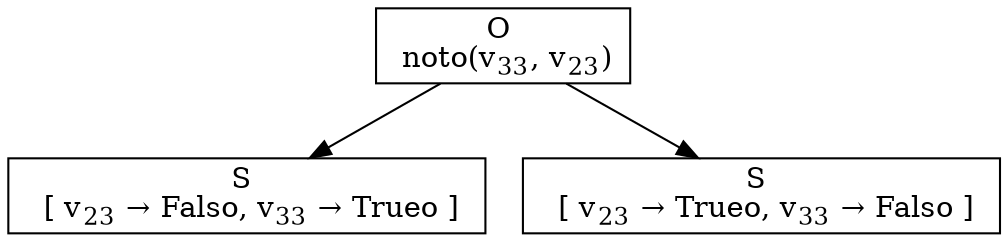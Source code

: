 digraph {
    graph [rankdir=TB
          ,bgcolor=transparent];
    node [shape=box
         ,fillcolor=white
         ,style=filled];
    0 [label=<O <BR/> noto(v<SUB>33</SUB>, v<SUB>23</SUB>)>];
    1 [label=<S <BR/>  [ v<SUB>23</SUB> &rarr; Falso, v<SUB>33</SUB> &rarr; Trueo ] >];
    2 [label=<S <BR/>  [ v<SUB>23</SUB> &rarr; Trueo, v<SUB>33</SUB> &rarr; Falso ] >];
    0 -> 1 [label=""];
    0 -> 2 [label=""];
}